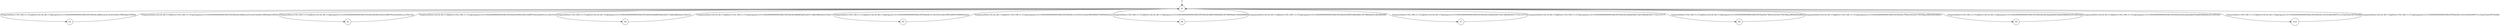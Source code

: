 digraph LTS {
S00[shape=point]
S1[label=S1,shape=circle];
S2[label=S2,shape=circle];
S3[label=S3,shape=circle];
S4[label=S4,shape=circle];
S5[label=S5,shape=circle];
S6[label=S6,shape=circle];
S7[label=S7,shape=circle];
S8[label=S8,shape=circle];
S9[label=S9,shape=circle];
S10[label=S10,shape=circle];
S00 -> S1
S1 -> S2[label ="?request(Host=192.168.13.151|||Dest=42.62.48.115|||request=2131002000000000030823955b436c2dfb0cae3e1dc01dc66cc589e6da518950)"];
S1 -> S3[label ="?request(Host=192.168.13.151|||Dest=42.62.48.115|||request=2131002000000000030823955b436c6943292cf308976cb22fa9d1ecc33fe314)"];
S1 -> S4[label ="?request(Host=192.168.13.151|||Dest=42.62.48.115|||request=2131002000000000030823955b436c4b68f5a60ca45c7cdfbc48be4ee2104ce7)"];
S1 -> S5[label ="?request(Host=192.168.13.151|||Dest=42.62.48.115|||request=2131002000000000030823955b436c3c1d10321ee4ec90f3289d793f99456a22)"];
S1 -> S6[label ="?request(Host=192.168.13.151|||Dest=42.62.48.115|||request=2131002000000000030823955b436c0f0f5388e66812879669ab91e9b28646f8)"];
S1 -> S7[label ="?request(Host=192.168.13.151|||Dest=42.62.48.115|||request=2131002000000000030823955b436c5a0db5bf47cbf1566b4b383c7152c127e7)"];
S1 -> S8[label ="?request(Host=192.168.13.151|||Dest=42.62.48.115|||request=2131002000000000030823955b436c780d3c925f227991f8aacf80fe9d5a86ac)"];
S1 -> S9[label ="?request(Host=192.168.13.151|||Dest=42.62.48.115|||request=2131002000000000030823955b436c00a3ba4a66416daf0286b60a391e85fc4e)"];
S1 -> S10[label ="?request(Host=192.168.13.151|||Dest=42.62.48.115|||request=2131002000000000030823955b436c1e01d1d0526907e1c23a41fa2e58702d4f)"];
S2 -> S1[label ="!response(Host=42.62.48.115|||Dest=192.168.13.151|||response=2131002000000000030823955b436c2dfb0cae3e1dc01dc66cc589e6da518950)"];
S3 -> S1[label ="!response(Host=42.62.48.115|||Dest=192.168.13.151|||response=2131002000000000030823955b436c6943292cf308976cb22fa9d1ecc33fe314)"];
S4 -> S1[label ="!response(Host=42.62.48.115|||Dest=192.168.13.151|||response=2131002000000000030823955b436c4b68f5a60ca45c7cdfbc48be4ee2104ce7)"];
S5 -> S1[label ="!response(Host=42.62.48.115|||Dest=192.168.13.151|||response=2131002000000000030823955b436c3c1d10321ee4ec90f3289d793f99456a22)"];
S6 -> S1[label ="!response(Host=42.62.48.115|||Dest=192.168.13.151|||response=2131002000000000030823955b436c0f0f5388e66812879669ab91e9b28646f8)"];
S7 -> S1[label ="!response(Host=42.62.48.115|||Dest=192.168.13.151|||response=2131002000000000030823955b436c5a0db5bf47cbf1566b4b383c7152c127e7)"];
S8 -> S1[label ="!response(Host=42.62.48.115|||Dest=192.168.13.151|||response=2131002000000000030823955b436c780d3c925f227991f8aacf80fe9d5a86ac)"];
S9 -> S1[label ="!response(Host=42.62.48.115|||Dest=192.168.13.151|||response=2131002000000000030823955b436c00a3ba4a66416daf0286b60a391e85fc4e)"];
S10 -> S1[label ="!response(Host=42.62.48.115|||Dest=192.168.13.151|||response=2131002000000000030823955b436c1e01d1d0526907e1c23a41fa2e58702d4f)"];
}

